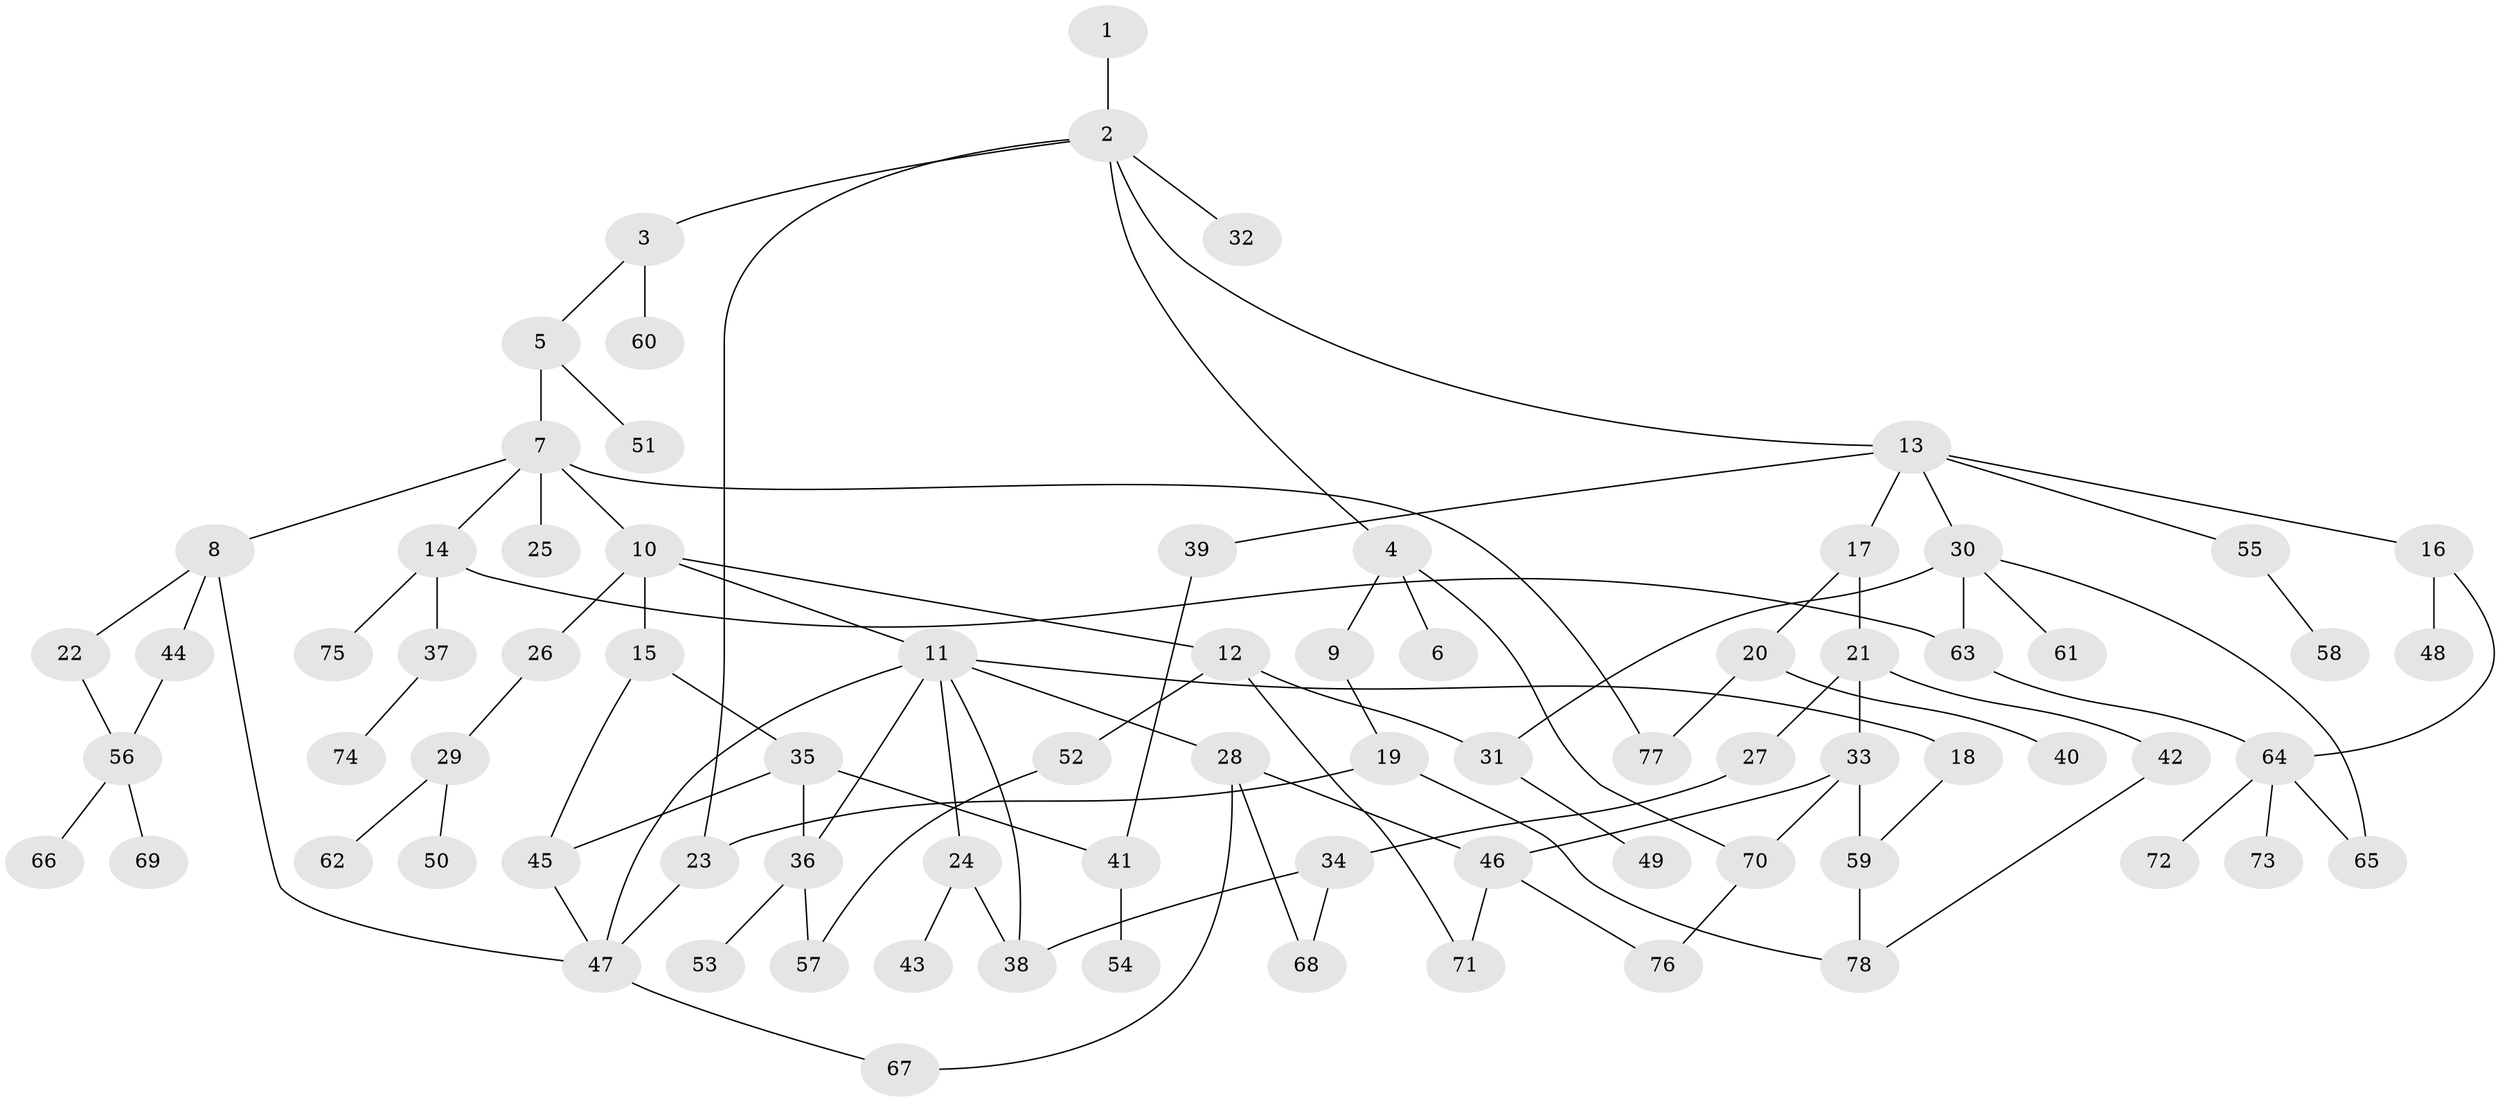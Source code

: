 // Generated by graph-tools (version 1.1) at 2025/13/03/09/25 04:13:30]
// undirected, 78 vertices, 102 edges
graph export_dot {
graph [start="1"]
  node [color=gray90,style=filled];
  1;
  2;
  3;
  4;
  5;
  6;
  7;
  8;
  9;
  10;
  11;
  12;
  13;
  14;
  15;
  16;
  17;
  18;
  19;
  20;
  21;
  22;
  23;
  24;
  25;
  26;
  27;
  28;
  29;
  30;
  31;
  32;
  33;
  34;
  35;
  36;
  37;
  38;
  39;
  40;
  41;
  42;
  43;
  44;
  45;
  46;
  47;
  48;
  49;
  50;
  51;
  52;
  53;
  54;
  55;
  56;
  57;
  58;
  59;
  60;
  61;
  62;
  63;
  64;
  65;
  66;
  67;
  68;
  69;
  70;
  71;
  72;
  73;
  74;
  75;
  76;
  77;
  78;
  1 -- 2;
  2 -- 3;
  2 -- 4;
  2 -- 13;
  2 -- 23;
  2 -- 32;
  3 -- 5;
  3 -- 60;
  4 -- 6;
  4 -- 9;
  4 -- 70;
  5 -- 7;
  5 -- 51;
  7 -- 8;
  7 -- 10;
  7 -- 14;
  7 -- 25;
  7 -- 77;
  8 -- 22;
  8 -- 44;
  8 -- 47;
  9 -- 19;
  10 -- 11;
  10 -- 12;
  10 -- 15;
  10 -- 26;
  11 -- 18;
  11 -- 24;
  11 -- 28;
  11 -- 36;
  11 -- 47;
  11 -- 38;
  12 -- 52;
  12 -- 71;
  12 -- 31;
  13 -- 16;
  13 -- 17;
  13 -- 30;
  13 -- 39;
  13 -- 55;
  14 -- 37;
  14 -- 75;
  14 -- 63;
  15 -- 35;
  15 -- 45;
  16 -- 48;
  16 -- 64;
  17 -- 20;
  17 -- 21;
  18 -- 59;
  19 -- 78;
  19 -- 23;
  20 -- 40;
  20 -- 77;
  21 -- 27;
  21 -- 33;
  21 -- 42;
  22 -- 56;
  23 -- 47;
  24 -- 43;
  24 -- 38;
  26 -- 29;
  27 -- 34;
  28 -- 67;
  28 -- 46;
  28 -- 68;
  29 -- 50;
  29 -- 62;
  30 -- 31;
  30 -- 61;
  30 -- 63;
  30 -- 65;
  31 -- 49;
  33 -- 46;
  33 -- 70;
  33 -- 59;
  34 -- 38;
  34 -- 68;
  35 -- 41;
  35 -- 45;
  35 -- 36;
  36 -- 53;
  36 -- 57;
  37 -- 74;
  39 -- 41;
  41 -- 54;
  42 -- 78;
  44 -- 56;
  45 -- 47;
  46 -- 76;
  46 -- 71;
  47 -- 67;
  52 -- 57;
  55 -- 58;
  56 -- 66;
  56 -- 69;
  59 -- 78;
  63 -- 64;
  64 -- 65;
  64 -- 72;
  64 -- 73;
  70 -- 76;
}
